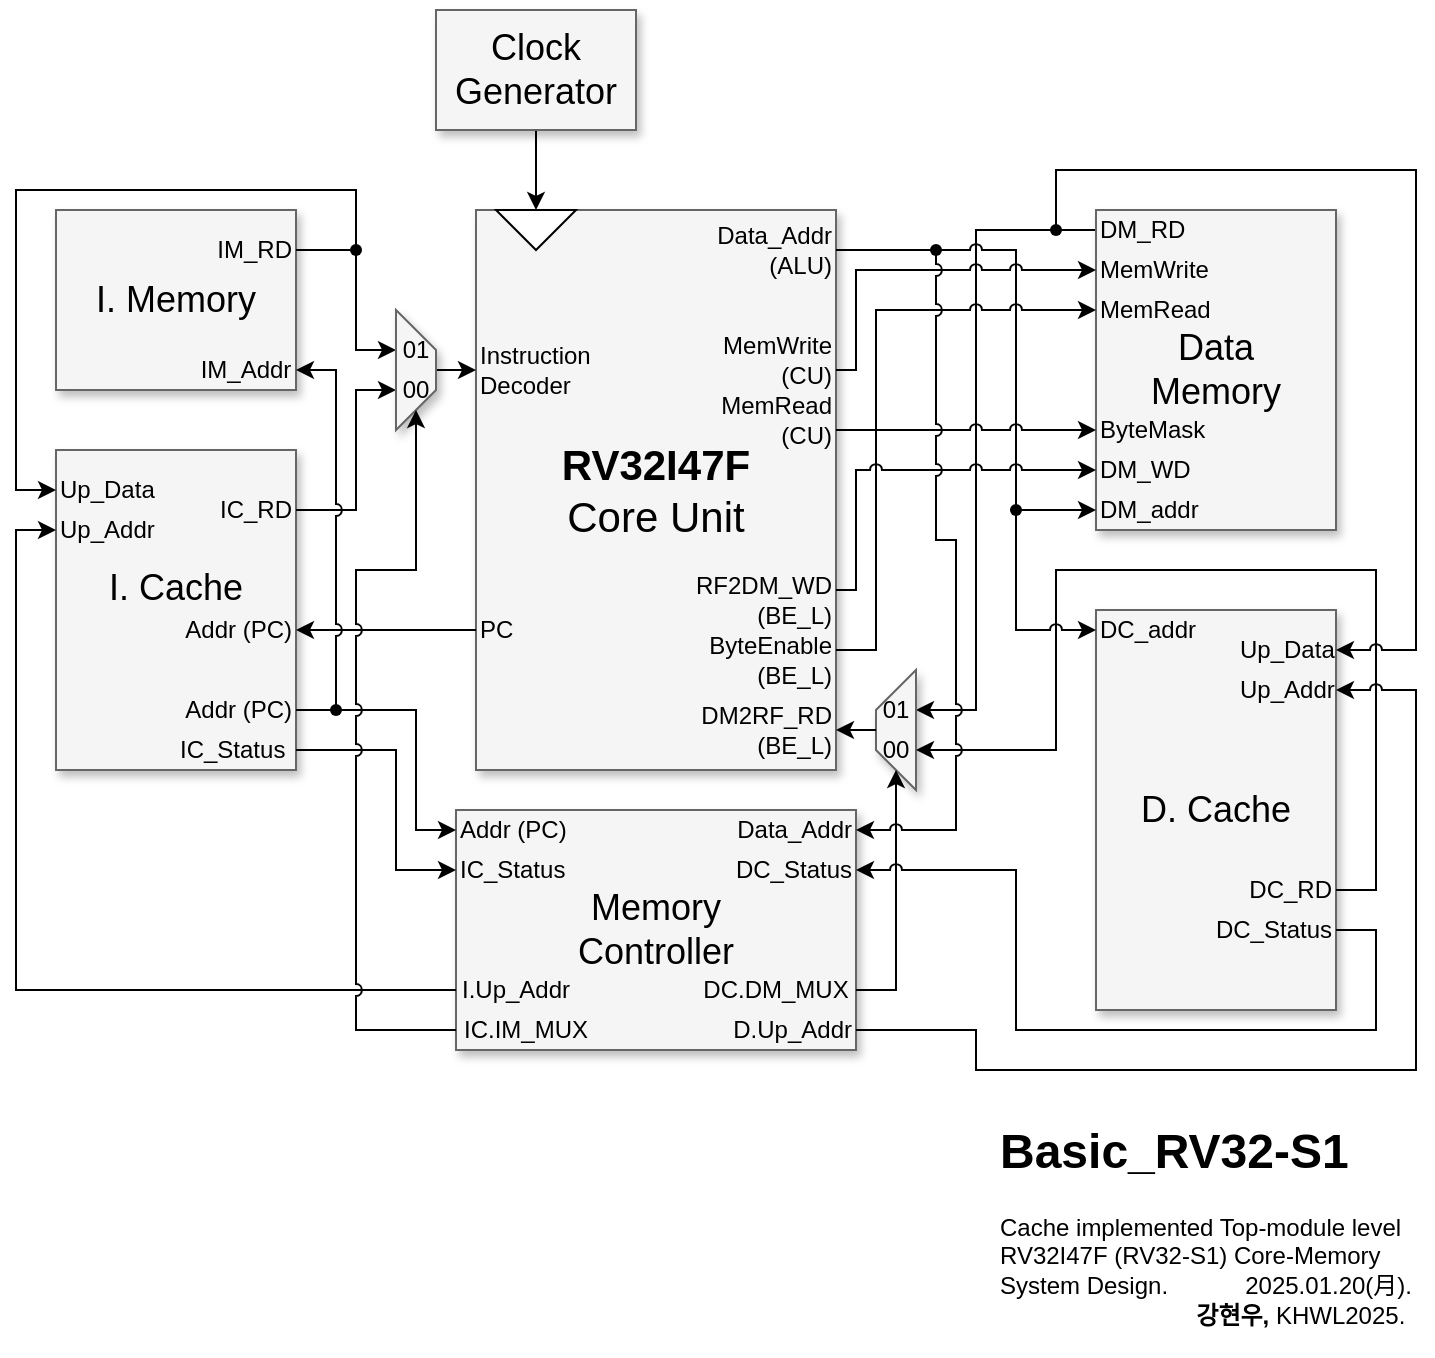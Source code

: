 <mxfile version="26.0.6">
  <diagram name="Page-1" id="90a13364-a465-7bf4-72fc-28e22215d7a0">
    <mxGraphModel dx="729" dy="1194" grid="1" gridSize="10" guides="1" tooltips="1" connect="1" arrows="1" fold="1" page="1" pageScale="1.5" pageWidth="1169" pageHeight="826" background="none" math="0" shadow="0">
      <root>
        <mxCell id="0" style=";html=1;" />
        <mxCell id="1" style=";html=1;" parent="0" />
        <mxCell id="vSUFQTlU9pvVbKKtqVWv-30" value="" style="group" parent="1" vertex="1" connectable="0">
          <mxGeometry x="1080" y="640" width="120" height="200" as="geometry" />
        </mxCell>
        <mxCell id="3a17f1ce550125da-5" value="D. Cache" style="whiteSpace=wrap;html=1;shadow=1;fontSize=18;fillColor=#f5f5f5;strokeColor=#666666;container=0;" parent="vSUFQTlU9pvVbKKtqVWv-30" vertex="1">
          <mxGeometry width="120" height="200" as="geometry" />
        </mxCell>
        <mxCell id="TZqJoyw8SQo_n2cczf-P-13" value="DC_addr" style="text;html=1;align=left;verticalAlign=middle;whiteSpace=wrap;rounded=0;container=0;" parent="vSUFQTlU9pvVbKKtqVWv-30" vertex="1">
          <mxGeometry width="60" height="20" as="geometry" />
        </mxCell>
        <mxCell id="TZqJoyw8SQo_n2cczf-P-17" value="DC_RD" style="text;html=1;align=right;verticalAlign=middle;whiteSpace=wrap;rounded=0;container=0;" parent="vSUFQTlU9pvVbKKtqVWv-30" vertex="1">
          <mxGeometry x="70" y="130" width="50" height="20" as="geometry" />
        </mxCell>
        <mxCell id="TZqJoyw8SQo_n2cczf-P-18" value="DC_Status" style="text;html=1;align=right;verticalAlign=middle;whiteSpace=wrap;rounded=0;container=0;" parent="vSUFQTlU9pvVbKKtqVWv-30" vertex="1">
          <mxGeometry x="60" y="150" width="60" height="20" as="geometry" />
        </mxCell>
        <mxCell id="TZqJoyw8SQo_n2cczf-P-19" value="Up_Addr" style="text;html=1;align=left;verticalAlign=middle;whiteSpace=wrap;rounded=0;container=0;" parent="vSUFQTlU9pvVbKKtqVWv-30" vertex="1">
          <mxGeometry x="70" y="30" width="50" height="20" as="geometry" />
        </mxCell>
        <mxCell id="TZqJoyw8SQo_n2cczf-P-20" value="Up_Data" style="text;html=1;align=left;verticalAlign=middle;whiteSpace=wrap;rounded=0;container=0;" parent="vSUFQTlU9pvVbKKtqVWv-30" vertex="1">
          <mxGeometry x="70" y="10" width="50" height="20" as="geometry" />
        </mxCell>
        <mxCell id="3a17f1ce550125da-2" value="&lt;div&gt;&lt;font style=&quot;font-size: 21px;&quot;&gt;&lt;b&gt;RV32I47&lt;/b&gt;&lt;/font&gt;&lt;b style=&quot;font-size: 21px; background-color: transparent;&quot;&gt;F&lt;/b&gt;&lt;/div&gt;&lt;div&gt;&lt;font style=&quot;font-size: 21px;&quot;&gt;Core Unit&lt;/font&gt;&lt;/div&gt;" style="whiteSpace=wrap;html=1;shadow=1;fontSize=18;fillColor=#f5f5f5;strokeColor=#666666;" parent="1" vertex="1">
          <mxGeometry x="770" y="440" width="180" height="280" as="geometry" />
        </mxCell>
        <mxCell id="3a17f1ce550125da-10" value="Memory&lt;div&gt;Controller&lt;/div&gt;" style="whiteSpace=wrap;html=1;shadow=1;fontSize=18;fillColor=#f5f5f5;strokeColor=#666666;" parent="1" vertex="1">
          <mxGeometry x="760" y="740" width="200" height="120" as="geometry" />
        </mxCell>
        <mxCell id="0PxaPcuy5lQX8IVzOLOX-10" style="edgeStyle=orthogonalEdgeStyle;rounded=0;orthogonalLoop=1;jettySize=auto;html=1;entryX=0;entryY=0.5;entryDx=0;entryDy=0;" parent="1" source="3a17f1ce550125da-11" target="0PxaPcuy5lQX8IVzOLOX-9" edge="1">
          <mxGeometry relative="1" as="geometry" />
        </mxCell>
        <mxCell id="3a17f1ce550125da-11" value="Clock&lt;div&gt;Generator&lt;/div&gt;" style="whiteSpace=wrap;html=1;shadow=1;fontSize=18;fillColor=#f5f5f5;strokeColor=#666666;" parent="1" vertex="1">
          <mxGeometry x="750" y="340" width="100" height="60" as="geometry" />
        </mxCell>
        <mxCell id="vSUFQTlU9pvVbKKtqVWv-22" style="edgeStyle=orthogonalEdgeStyle;rounded=0;orthogonalLoop=1;jettySize=auto;html=1;entryX=1;entryY=0.5;entryDx=0;entryDy=0;" parent="1" source="yzXIWAhKr3S2XXen1-xH-17" target="I2NlqOw4OFW8eWiskqis-12" edge="1">
          <mxGeometry relative="1" as="geometry">
            <Array as="points">
              <mxPoint x="1020" y="450" />
              <mxPoint x="1020" y="690" />
            </Array>
          </mxGeometry>
        </mxCell>
        <mxCell id="0PxaPcuy5lQX8IVzOLOX-1" value="" style="group" parent="1" vertex="1" connectable="0">
          <mxGeometry x="560" y="440" width="120" height="90" as="geometry" />
        </mxCell>
        <mxCell id="3a17f1ce550125da-8" value="I. Memory" style="whiteSpace=wrap;html=1;shadow=1;fontSize=18;fillColor=#f5f5f5;strokeColor=#666666;" parent="0PxaPcuy5lQX8IVzOLOX-1" vertex="1">
          <mxGeometry width="120" height="90" as="geometry" />
        </mxCell>
        <mxCell id="yzXIWAhKr3S2XXen1-xH-5" value="IM_RD" style="text;html=1;align=right;verticalAlign=middle;whiteSpace=wrap;rounded=0;" parent="0PxaPcuy5lQX8IVzOLOX-1" vertex="1">
          <mxGeometry x="80" y="10" width="40" height="20" as="geometry" />
        </mxCell>
        <mxCell id="0PxaPcuy5lQX8IVzOLOX-42" value="IM_Addr" style="text;html=1;align=center;verticalAlign=middle;whiteSpace=wrap;rounded=0;" parent="0PxaPcuy5lQX8IVzOLOX-1" vertex="1">
          <mxGeometry x="70" y="70" width="50" height="20" as="geometry" />
        </mxCell>
        <mxCell id="0PxaPcuy5lQX8IVzOLOX-2" value="" style="group" parent="1" vertex="1" connectable="0">
          <mxGeometry x="560" y="560" width="120" height="160" as="geometry" />
        </mxCell>
        <mxCell id="0PxaPcuy5lQX8IVzOLOX-3" value="I. Cache&lt;div&gt;&lt;br&gt;&lt;/div&gt;" style="whiteSpace=wrap;html=1;shadow=1;fontSize=18;fillColor=#f5f5f5;strokeColor=#666666;" parent="0PxaPcuy5lQX8IVzOLOX-2" vertex="1">
          <mxGeometry width="120" height="160" as="geometry" />
        </mxCell>
        <mxCell id="0PxaPcuy5lQX8IVzOLOX-4" value="IC_RD" style="text;html=1;align=right;verticalAlign=middle;whiteSpace=wrap;rounded=0;" parent="0PxaPcuy5lQX8IVzOLOX-2" vertex="1">
          <mxGeometry x="80" y="20" width="40" height="20" as="geometry" />
        </mxCell>
        <mxCell id="0PxaPcuy5lQX8IVzOLOX-5" value="Addr (PC)" style="text;html=1;align=right;verticalAlign=middle;whiteSpace=wrap;rounded=0;" parent="0PxaPcuy5lQX8IVzOLOX-2" vertex="1">
          <mxGeometry x="60" y="80" width="60" height="20" as="geometry" />
        </mxCell>
        <mxCell id="0PxaPcuy5lQX8IVzOLOX-19" value="Up_Addr" style="text;html=1;align=left;verticalAlign=middle;whiteSpace=wrap;rounded=0;" parent="0PxaPcuy5lQX8IVzOLOX-2" vertex="1">
          <mxGeometry y="30" width="50" height="20" as="geometry" />
        </mxCell>
        <mxCell id="0PxaPcuy5lQX8IVzOLOX-20" value="IC_Status" style="text;html=1;align=left;verticalAlign=middle;whiteSpace=wrap;rounded=0;" parent="0PxaPcuy5lQX8IVzOLOX-2" vertex="1">
          <mxGeometry x="60" y="140" width="60" height="20" as="geometry" />
        </mxCell>
        <mxCell id="0PxaPcuy5lQX8IVzOLOX-25" value="Up_Data" style="text;html=1;align=left;verticalAlign=middle;whiteSpace=wrap;rounded=0;" parent="0PxaPcuy5lQX8IVzOLOX-2" vertex="1">
          <mxGeometry y="10" width="50" height="20" as="geometry" />
        </mxCell>
        <mxCell id="TZqJoyw8SQo_n2cczf-P-25" value="Addr (PC)" style="text;html=1;align=right;verticalAlign=middle;whiteSpace=wrap;rounded=0;" parent="0PxaPcuy5lQX8IVzOLOX-2" vertex="1">
          <mxGeometry x="60" y="120" width="60" height="20" as="geometry" />
        </mxCell>
        <mxCell id="0PxaPcuy5lQX8IVzOLOX-9" value="" style="triangle;whiteSpace=wrap;html=1;rotation=90;" parent="1" vertex="1">
          <mxGeometry x="790" y="430" width="20" height="40" as="geometry" />
        </mxCell>
        <mxCell id="0PxaPcuy5lQX8IVzOLOX-21" value="IC_Status" style="text;html=1;align=left;verticalAlign=middle;whiteSpace=wrap;rounded=0;" parent="1" vertex="1">
          <mxGeometry x="760" y="760" width="60" height="20" as="geometry" />
        </mxCell>
        <mxCell id="yCRBKu3NA8U0qdzCXT5R-9" style="edgeStyle=orthogonalEdgeStyle;rounded=0;orthogonalLoop=1;jettySize=auto;html=1;entryX=0;entryY=0.5;entryDx=0;entryDy=0;exitX=0;exitY=0.5;exitDx=0;exitDy=0;" parent="1" source="0PxaPcuy5lQX8IVzOLOX-22" target="0PxaPcuy5lQX8IVzOLOX-19" edge="1">
          <mxGeometry relative="1" as="geometry">
            <Array as="points">
              <mxPoint x="540" y="830" />
              <mxPoint x="540" y="600" />
            </Array>
          </mxGeometry>
        </mxCell>
        <mxCell id="0PxaPcuy5lQX8IVzOLOX-22" value="I.Up_Addr" style="text;html=1;align=center;verticalAlign=middle;whiteSpace=wrap;rounded=0;" parent="1" vertex="1">
          <mxGeometry x="760" y="820" width="60" height="20" as="geometry" />
        </mxCell>
        <mxCell id="0PxaPcuy5lQX8IVzOLOX-24" style="edgeStyle=orthogonalEdgeStyle;rounded=0;orthogonalLoop=1;jettySize=auto;html=1;entryX=0;entryY=0.5;entryDx=0;entryDy=0;exitX=1;exitY=0.5;exitDx=0;exitDy=0;" parent="1" source="0PxaPcuy5lQX8IVzOLOX-20" target="0PxaPcuy5lQX8IVzOLOX-21" edge="1">
          <mxGeometry relative="1" as="geometry">
            <Array as="points">
              <mxPoint x="730" y="710" />
              <mxPoint x="730" y="770" />
            </Array>
          </mxGeometry>
        </mxCell>
        <mxCell id="0PxaPcuy5lQX8IVzOLOX-46" value="Instruction&lt;br&gt;Decoder" style="text;html=1;align=left;verticalAlign=middle;whiteSpace=wrap;rounded=0;" parent="1" vertex="1">
          <mxGeometry x="770" y="510" width="60" height="20" as="geometry" />
        </mxCell>
        <mxCell id="yCRBKu3NA8U0qdzCXT5R-3" style="edgeStyle=orthogonalEdgeStyle;rounded=0;orthogonalLoop=1;jettySize=auto;html=1;entryX=0;entryY=0.5;entryDx=0;entryDy=0;jumpStyle=arc;" parent="1" source="TZqJoyw8SQo_n2cczf-P-30" target="0PxaPcuy5lQX8IVzOLOX-25" edge="1">
          <mxGeometry relative="1" as="geometry">
            <Array as="points">
              <mxPoint x="710" y="430" />
              <mxPoint x="540" y="430" />
              <mxPoint x="540" y="580" />
            </Array>
          </mxGeometry>
        </mxCell>
        <mxCell id="TZqJoyw8SQo_n2cczf-P-24" style="edgeStyle=orthogonalEdgeStyle;rounded=0;orthogonalLoop=1;jettySize=auto;html=1;entryX=1;entryY=0.5;entryDx=0;entryDy=0;fontFamily=Helvetica;fontSize=12;fontColor=default;" parent="1" source="TZqJoyw8SQo_n2cczf-P-5" target="0PxaPcuy5lQX8IVzOLOX-5" edge="1">
          <mxGeometry relative="1" as="geometry" />
        </mxCell>
        <mxCell id="TZqJoyw8SQo_n2cczf-P-5" value="PC" style="text;html=1;align=left;verticalAlign=middle;whiteSpace=wrap;rounded=0;" parent="1" vertex="1">
          <mxGeometry x="770" y="640" width="20" height="20" as="geometry" />
        </mxCell>
        <mxCell id="TZqJoyw8SQo_n2cczf-P-7" value="Addr (PC)" style="text;html=1;align=left;verticalAlign=middle;whiteSpace=wrap;rounded=0;" parent="1" vertex="1">
          <mxGeometry x="760" y="740" width="60" height="20" as="geometry" />
        </mxCell>
        <mxCell id="TZqJoyw8SQo_n2cczf-P-26" style="edgeStyle=orthogonalEdgeStyle;rounded=0;orthogonalLoop=1;jettySize=auto;html=1;entryX=0;entryY=0.5;entryDx=0;entryDy=0;fontFamily=Helvetica;fontSize=12;fontColor=default;" parent="1" source="TZqJoyw8SQo_n2cczf-P-25" target="TZqJoyw8SQo_n2cczf-P-7" edge="1">
          <mxGeometry relative="1" as="geometry">
            <Array as="points">
              <mxPoint x="740" y="690" />
              <mxPoint x="740" y="750" />
            </Array>
          </mxGeometry>
        </mxCell>
        <mxCell id="TZqJoyw8SQo_n2cczf-P-28" value="" style="shape=waypoint;sketch=0;size=6;pointerEvents=1;points=[];fillColor=none;resizable=0;rotatable=0;perimeter=centerPerimeter;snapToPoint=1;align=center;verticalAlign=top;fontFamily=Helvetica;fontSize=12;fontColor=default;" parent="1" vertex="1">
          <mxGeometry x="690" y="680" width="20" height="20" as="geometry" />
        </mxCell>
        <mxCell id="TZqJoyw8SQo_n2cczf-P-29" style="edgeStyle=orthogonalEdgeStyle;rounded=0;orthogonalLoop=1;jettySize=auto;html=1;entryX=0;entryY=0.5;entryDx=0;entryDy=0;fontFamily=Helvetica;fontSize=12;fontColor=default;exitX=1;exitY=0.5;exitDx=0;exitDy=0;" parent="1" source="yzXIWAhKr3S2XXen1-xH-5" target="I2NlqOw4OFW8eWiskqis-13" edge="1">
          <mxGeometry relative="1" as="geometry">
            <Array as="points">
              <mxPoint x="710" y="460" />
              <mxPoint x="710" y="510" />
            </Array>
          </mxGeometry>
        </mxCell>
        <mxCell id="TZqJoyw8SQo_n2cczf-P-30" value="" style="shape=waypoint;sketch=0;size=6;pointerEvents=1;points=[];fillColor=none;resizable=0;rotatable=0;perimeter=centerPerimeter;snapToPoint=1;align=center;verticalAlign=top;fontFamily=Helvetica;fontSize=12;fontColor=default;" parent="1" vertex="1">
          <mxGeometry x="700" y="450" width="20" height="20" as="geometry" />
        </mxCell>
        <mxCell id="TZqJoyw8SQo_n2cczf-P-36" style="edgeStyle=orthogonalEdgeStyle;rounded=0;orthogonalLoop=1;jettySize=auto;html=1;entryX=0;entryY=0.5;entryDx=0;entryDy=0;fontFamily=Helvetica;fontSize=12;fontColor=default;exitX=0.5;exitY=0;exitDx=0;exitDy=0;" parent="1" source="TZqJoyw8SQo_n2cczf-P-31" target="0PxaPcuy5lQX8IVzOLOX-46" edge="1">
          <mxGeometry relative="1" as="geometry" />
        </mxCell>
        <mxCell id="TZqJoyw8SQo_n2cczf-P-35" style="edgeStyle=orthogonalEdgeStyle;rounded=0;orthogonalLoop=1;jettySize=auto;html=1;entryX=0;entryY=0.5;entryDx=0;entryDy=0;fontFamily=Helvetica;fontSize=12;fontColor=default;" parent="1" source="0PxaPcuy5lQX8IVzOLOX-4" target="TZqJoyw8SQo_n2cczf-P-34" edge="1">
          <mxGeometry relative="1" as="geometry">
            <Array as="points">
              <mxPoint x="710" y="590" />
              <mxPoint x="710" y="530" />
            </Array>
          </mxGeometry>
        </mxCell>
        <mxCell id="TZqJoyw8SQo_n2cczf-P-37" value="" style="group" parent="1" vertex="1" connectable="0">
          <mxGeometry x="730" y="490" width="20" height="60" as="geometry" />
        </mxCell>
        <mxCell id="TZqJoyw8SQo_n2cczf-P-31" value="" style="shape=trapezoid;perimeter=trapezoidPerimeter;whiteSpace=wrap;html=1;fixedSize=1;pointerEvents=0;align=center;verticalAlign=top;fontFamily=Helvetica;fontSize=12;fontColor=#333333;fillColor=#f5f5f5;strokeColor=#666666;shadow=1;rotation=90;" parent="TZqJoyw8SQo_n2cczf-P-37" vertex="1">
          <mxGeometry x="-20" y="20" width="60" height="20" as="geometry" />
        </mxCell>
        <mxCell id="TZqJoyw8SQo_n2cczf-P-34" value="&lt;span style=&quot;background-color: transparent;&quot;&gt;00&lt;/span&gt;" style="text;html=1;align=center;verticalAlign=middle;whiteSpace=wrap;rounded=0;fontFamily=Helvetica;fontSize=12;fontColor=default;" parent="TZqJoyw8SQo_n2cczf-P-37" vertex="1">
          <mxGeometry y="30" width="20" height="20" as="geometry" />
        </mxCell>
        <mxCell id="I2NlqOw4OFW8eWiskqis-13" value="&lt;span style=&quot;background-color: transparent;&quot;&gt;01&lt;/span&gt;" style="text;html=1;align=center;verticalAlign=middle;whiteSpace=wrap;rounded=0;fontFamily=Helvetica;fontSize=12;fontColor=default;" vertex="1" parent="TZqJoyw8SQo_n2cczf-P-37">
          <mxGeometry y="10" width="20" height="20" as="geometry" />
        </mxCell>
        <mxCell id="TZqJoyw8SQo_n2cczf-P-27" style="edgeStyle=orthogonalEdgeStyle;rounded=0;orthogonalLoop=1;jettySize=auto;html=1;entryX=1;entryY=0.5;entryDx=0;entryDy=0;fontFamily=Helvetica;fontSize=12;fontColor=default;jumpStyle=arc;" parent="1" source="TZqJoyw8SQo_n2cczf-P-25" target="0PxaPcuy5lQX8IVzOLOX-42" edge="1">
          <mxGeometry relative="1" as="geometry">
            <Array as="points">
              <mxPoint x="700" y="690" />
              <mxPoint x="700" y="520" />
            </Array>
          </mxGeometry>
        </mxCell>
        <mxCell id="TZqJoyw8SQo_n2cczf-P-41" style="edgeStyle=orthogonalEdgeStyle;rounded=0;orthogonalLoop=1;jettySize=auto;html=1;entryX=1;entryY=0.5;entryDx=0;entryDy=0;fontFamily=Helvetica;fontSize=12;fontColor=default;jumpStyle=arc;exitX=0;exitY=0.5;exitDx=0;exitDy=0;" parent="1" source="TZqJoyw8SQo_n2cczf-P-40" target="TZqJoyw8SQo_n2cczf-P-31" edge="1">
          <mxGeometry relative="1" as="geometry">
            <Array as="points">
              <mxPoint x="710" y="850" />
              <mxPoint x="710" y="620" />
              <mxPoint x="740" y="620" />
            </Array>
          </mxGeometry>
        </mxCell>
        <mxCell id="TZqJoyw8SQo_n2cczf-P-40" value="IC.IM_MUX" style="text;html=1;align=center;verticalAlign=middle;whiteSpace=wrap;rounded=0;" parent="1" vertex="1">
          <mxGeometry x="760" y="840" width="70" height="20" as="geometry" />
        </mxCell>
        <mxCell id="vSUFQTlU9pvVbKKtqVWv-1" value="DC_Status" style="text;html=1;align=right;verticalAlign=middle;whiteSpace=wrap;rounded=0;" parent="1" vertex="1">
          <mxGeometry x="900" y="760" width="60" height="20" as="geometry" />
        </mxCell>
        <mxCell id="vSUFQTlU9pvVbKKtqVWv-4" value="&lt;div&gt;DM2RF_RD&lt;/div&gt;(BE_L)" style="text;html=1;align=right;verticalAlign=middle;whiteSpace=wrap;rounded=0;" parent="1" vertex="1">
          <mxGeometry x="880" y="685" width="70" height="30" as="geometry" />
        </mxCell>
        <mxCell id="vSUFQTlU9pvVbKKtqVWv-8" value="MemWrite&lt;div&gt;(CU)&lt;/div&gt;" style="text;html=1;align=right;verticalAlign=middle;whiteSpace=wrap;rounded=0;" parent="1" vertex="1">
          <mxGeometry x="890" y="500" width="60" height="30" as="geometry" />
        </mxCell>
        <mxCell id="vSUFQTlU9pvVbKKtqVWv-9" value="MemRead&lt;div&gt;(CU)&lt;/div&gt;" style="text;html=1;align=right;verticalAlign=middle;whiteSpace=wrap;rounded=0;" parent="1" vertex="1">
          <mxGeometry x="890" y="530" width="60" height="30" as="geometry" />
        </mxCell>
        <mxCell id="vSUFQTlU9pvVbKKtqVWv-12" value="&lt;div&gt;ByteEnable&lt;/div&gt;(BE_L)" style="text;html=1;align=right;verticalAlign=middle;whiteSpace=wrap;rounded=0;" parent="1" vertex="1">
          <mxGeometry x="880" y="650" width="70" height="30" as="geometry" />
        </mxCell>
        <mxCell id="vSUFQTlU9pvVbKKtqVWv-15" value="RF2DM_WD&lt;div&gt;(BE_L)&lt;/div&gt;" style="text;html=1;align=right;verticalAlign=middle;whiteSpace=wrap;rounded=0;" parent="1" vertex="1">
          <mxGeometry x="880" y="620" width="70" height="30" as="geometry" />
        </mxCell>
        <mxCell id="vSUFQTlU9pvVbKKtqVWv-23" value="" style="group;rotation=-180;" parent="1" vertex="1" connectable="0">
          <mxGeometry x="970" y="670" width="20" height="60" as="geometry" />
        </mxCell>
        <mxCell id="vSUFQTlU9pvVbKKtqVWv-24" value="" style="shape=trapezoid;perimeter=trapezoidPerimeter;whiteSpace=wrap;html=1;fixedSize=1;pointerEvents=0;align=center;verticalAlign=top;fontFamily=Helvetica;fontSize=12;fontColor=#333333;fillColor=#f5f5f5;strokeColor=#666666;shadow=1;rotation=-90;" parent="vSUFQTlU9pvVbKKtqVWv-23" vertex="1">
          <mxGeometry x="-20" y="20" width="60" height="20" as="geometry" />
        </mxCell>
        <mxCell id="vSUFQTlU9pvVbKKtqVWv-25" value="00" style="text;html=1;align=center;verticalAlign=middle;whiteSpace=wrap;rounded=0;fontFamily=Helvetica;fontSize=12;fontColor=default;rotation=0;" parent="vSUFQTlU9pvVbKKtqVWv-23" vertex="1">
          <mxGeometry y="30" width="20" height="20" as="geometry" />
        </mxCell>
        <mxCell id="I2NlqOw4OFW8eWiskqis-12" value="01" style="text;html=1;align=center;verticalAlign=middle;whiteSpace=wrap;rounded=0;fontFamily=Helvetica;fontSize=12;fontColor=default;rotation=0;" vertex="1" parent="vSUFQTlU9pvVbKKtqVWv-23">
          <mxGeometry y="10" width="20" height="20" as="geometry" />
        </mxCell>
        <mxCell id="vSUFQTlU9pvVbKKtqVWv-28" style="edgeStyle=orthogonalEdgeStyle;rounded=0;orthogonalLoop=1;jettySize=auto;html=1;entryX=1;entryY=0.5;entryDx=0;entryDy=0;exitX=0.5;exitY=0;exitDx=0;exitDy=0;" parent="1" source="vSUFQTlU9pvVbKKtqVWv-24" target="vSUFQTlU9pvVbKKtqVWv-4" edge="1">
          <mxGeometry relative="1" as="geometry">
            <Array as="points">
              <mxPoint x="960" y="700" />
              <mxPoint x="960" y="700" />
            </Array>
          </mxGeometry>
        </mxCell>
        <mxCell id="vSUFQTlU9pvVbKKtqVWv-29" value="" style="group" parent="1" vertex="1" connectable="0">
          <mxGeometry x="1080" y="440" width="120" height="160" as="geometry" />
        </mxCell>
        <mxCell id="yzXIWAhKr3S2XXen1-xH-7" value="&lt;font&gt;Data&lt;/font&gt;&lt;div&gt;&lt;font&gt;Memory&lt;/font&gt;&lt;/div&gt;" style="whiteSpace=wrap;html=1;shadow=1;fontSize=18;fillColor=#f5f5f5;strokeColor=#666666;" parent="vSUFQTlU9pvVbKKtqVWv-29" vertex="1">
          <mxGeometry width="120" height="160" as="geometry" />
        </mxCell>
        <mxCell id="yzXIWAhKr3S2XXen1-xH-8" value="MemWrite" style="text;html=1;align=left;verticalAlign=middle;whiteSpace=wrap;rounded=0;" parent="vSUFQTlU9pvVbKKtqVWv-29" vertex="1">
          <mxGeometry y="20" width="60" height="20" as="geometry" />
        </mxCell>
        <mxCell id="yzXIWAhKr3S2XXen1-xH-9" value="MemRead" style="text;html=1;align=left;verticalAlign=middle;whiteSpace=wrap;rounded=0;" parent="vSUFQTlU9pvVbKKtqVWv-29" vertex="1">
          <mxGeometry y="40" width="60" height="20" as="geometry" />
        </mxCell>
        <mxCell id="yzXIWAhKr3S2XXen1-xH-10" value="ByteMask" style="text;html=1;align=left;verticalAlign=middle;whiteSpace=wrap;rounded=0;" parent="vSUFQTlU9pvVbKKtqVWv-29" vertex="1">
          <mxGeometry y="100" width="60" height="20" as="geometry" />
        </mxCell>
        <mxCell id="yzXIWAhKr3S2XXen1-xH-11" value="DM_WD" style="text;html=1;align=left;verticalAlign=middle;whiteSpace=wrap;rounded=0;" parent="vSUFQTlU9pvVbKKtqVWv-29" vertex="1">
          <mxGeometry y="120" width="60" height="20" as="geometry" />
        </mxCell>
        <mxCell id="yzXIWAhKr3S2XXen1-xH-12" value="DM_addr" style="text;html=1;align=left;verticalAlign=middle;whiteSpace=wrap;rounded=0;" parent="vSUFQTlU9pvVbKKtqVWv-29" vertex="1">
          <mxGeometry y="140" width="60" height="20" as="geometry" />
        </mxCell>
        <mxCell id="yzXIWAhKr3S2XXen1-xH-17" value="DM_RD" style="text;html=1;align=left;verticalAlign=middle;whiteSpace=wrap;rounded=0;" parent="vSUFQTlU9pvVbKKtqVWv-29" vertex="1">
          <mxGeometry width="50" height="20" as="geometry" />
        </mxCell>
        <mxCell id="vSUFQTlU9pvVbKKtqVWv-31" style="edgeStyle=orthogonalEdgeStyle;rounded=0;orthogonalLoop=1;jettySize=auto;html=1;entryX=1;entryY=0.5;entryDx=0;entryDy=0;" parent="1" source="TZqJoyw8SQo_n2cczf-P-17" target="vSUFQTlU9pvVbKKtqVWv-25" edge="1">
          <mxGeometry relative="1" as="geometry">
            <Array as="points">
              <mxPoint x="1220" y="780" />
              <mxPoint x="1220" y="620" />
              <mxPoint x="1060" y="620" />
              <mxPoint x="1060" y="710" />
            </Array>
          </mxGeometry>
        </mxCell>
        <mxCell id="I2NlqOw4OFW8eWiskqis-1" value="" style="shape=waypoint;sketch=0;size=6;pointerEvents=1;points=[];fillColor=none;resizable=0;rotatable=0;perimeter=centerPerimeter;snapToPoint=1;" vertex="1" parent="1">
          <mxGeometry x="1050" y="440" width="20" height="20" as="geometry" />
        </mxCell>
        <mxCell id="I2NlqOw4OFW8eWiskqis-2" value="D.Up_Addr" style="text;html=1;align=right;verticalAlign=middle;whiteSpace=wrap;rounded=0;" vertex="1" parent="1">
          <mxGeometry x="890" y="840" width="70" height="20" as="geometry" />
        </mxCell>
        <mxCell id="I2NlqOw4OFW8eWiskqis-4" style="edgeStyle=orthogonalEdgeStyle;rounded=0;orthogonalLoop=1;jettySize=auto;html=1;entryX=0;entryY=0.5;entryDx=0;entryDy=0;" edge="1" parent="1" source="I2NlqOw4OFW8eWiskqis-3" target="vSUFQTlU9pvVbKKtqVWv-24">
          <mxGeometry relative="1" as="geometry" />
        </mxCell>
        <mxCell id="I2NlqOw4OFW8eWiskqis-3" value="DC.DM_MUX" style="text;html=1;align=center;verticalAlign=middle;whiteSpace=wrap;rounded=0;" vertex="1" parent="1">
          <mxGeometry x="880" y="820" width="80" height="20" as="geometry" />
        </mxCell>
        <mxCell id="I2NlqOw4OFW8eWiskqis-8" style="edgeStyle=orthogonalEdgeStyle;rounded=0;orthogonalLoop=1;jettySize=auto;html=1;entryX=0;entryY=0.5;entryDx=0;entryDy=0;jumpStyle=arc;" edge="1" parent="1" source="I2NlqOw4OFW8eWiskqis-7" target="TZqJoyw8SQo_n2cczf-P-13">
          <mxGeometry relative="1" as="geometry">
            <Array as="points">
              <mxPoint x="1040" y="460" />
              <mxPoint x="1040" y="650" />
            </Array>
          </mxGeometry>
        </mxCell>
        <mxCell id="I2NlqOw4OFW8eWiskqis-7" value="Data_Addr&lt;div&gt;(ALU)&lt;/div&gt;" style="text;html=1;align=right;verticalAlign=middle;whiteSpace=wrap;rounded=0;" vertex="1" parent="1">
          <mxGeometry x="890" y="440" width="60" height="40" as="geometry" />
        </mxCell>
        <mxCell id="I2NlqOw4OFW8eWiskqis-10" style="edgeStyle=orthogonalEdgeStyle;rounded=0;orthogonalLoop=1;jettySize=auto;html=1;entryX=0;entryY=0.5;entryDx=0;entryDy=0;" edge="1" parent="1" source="I2NlqOw4OFW8eWiskqis-9" target="yzXIWAhKr3S2XXen1-xH-12">
          <mxGeometry relative="1" as="geometry" />
        </mxCell>
        <mxCell id="I2NlqOw4OFW8eWiskqis-9" value="" style="shape=waypoint;sketch=0;size=6;pointerEvents=1;points=[];fillColor=none;resizable=0;rotatable=0;perimeter=centerPerimeter;snapToPoint=1;" vertex="1" parent="1">
          <mxGeometry x="1030" y="580" width="20" height="20" as="geometry" />
        </mxCell>
        <mxCell id="vSUFQTlU9pvVbKKtqVWv-10" style="edgeStyle=orthogonalEdgeStyle;rounded=0;orthogonalLoop=1;jettySize=auto;html=1;entryX=0;entryY=0.5;entryDx=0;entryDy=0;jumpStyle=arc;" parent="1" source="vSUFQTlU9pvVbKKtqVWv-8" target="yzXIWAhKr3S2XXen1-xH-8" edge="1">
          <mxGeometry relative="1" as="geometry">
            <Array as="points">
              <mxPoint x="960" y="520" />
              <mxPoint x="960" y="470" />
            </Array>
          </mxGeometry>
        </mxCell>
        <mxCell id="vSUFQTlU9pvVbKKtqVWv-11" style="edgeStyle=orthogonalEdgeStyle;rounded=0;orthogonalLoop=1;jettySize=auto;html=1;entryX=0;entryY=0.5;entryDx=0;entryDy=0;jumpStyle=arc;" parent="1" source="vSUFQTlU9pvVbKKtqVWv-9" target="yzXIWAhKr3S2XXen1-xH-9" edge="1">
          <mxGeometry relative="1" as="geometry">
            <Array as="points">
              <mxPoint x="970" y="550" />
              <mxPoint x="970" y="490" />
            </Array>
          </mxGeometry>
        </mxCell>
        <mxCell id="vSUFQTlU9pvVbKKtqVWv-14" style="edgeStyle=orthogonalEdgeStyle;rounded=0;orthogonalLoop=1;jettySize=auto;html=1;entryX=0;entryY=0.5;entryDx=0;entryDy=0;jumpStyle=arc;" parent="1" source="vSUFQTlU9pvVbKKtqVWv-12" target="yzXIWAhKr3S2XXen1-xH-10" edge="1">
          <mxGeometry relative="1" as="geometry">
            <Array as="points">
              <mxPoint x="970" y="660" />
              <mxPoint x="970" y="550" />
            </Array>
          </mxGeometry>
        </mxCell>
        <mxCell id="vSUFQTlU9pvVbKKtqVWv-16" style="edgeStyle=orthogonalEdgeStyle;rounded=0;orthogonalLoop=1;jettySize=auto;html=1;entryX=0;entryY=0.5;entryDx=0;entryDy=0;jumpStyle=arc;" parent="1" source="vSUFQTlU9pvVbKKtqVWv-15" target="yzXIWAhKr3S2XXen1-xH-11" edge="1">
          <mxGeometry relative="1" as="geometry">
            <Array as="points">
              <mxPoint x="960" y="630" />
              <mxPoint x="960" y="570" />
            </Array>
          </mxGeometry>
        </mxCell>
        <mxCell id="vSUFQTlU9pvVbKKtqVWv-3" style="edgeStyle=orthogonalEdgeStyle;rounded=0;orthogonalLoop=1;jettySize=auto;html=1;entryX=1;entryY=0.5;entryDx=0;entryDy=0;jumpStyle=arc;" parent="1" source="TZqJoyw8SQo_n2cczf-P-18" target="vSUFQTlU9pvVbKKtqVWv-1" edge="1">
          <mxGeometry relative="1" as="geometry">
            <Array as="points">
              <mxPoint x="1220" y="800" />
              <mxPoint x="1220" y="850" />
              <mxPoint x="1040" y="850" />
              <mxPoint x="1040" y="770" />
            </Array>
          </mxGeometry>
        </mxCell>
        <mxCell id="I2NlqOw4OFW8eWiskqis-6" style="edgeStyle=orthogonalEdgeStyle;rounded=0;orthogonalLoop=1;jettySize=auto;html=1;entryX=1;entryY=0.5;entryDx=0;entryDy=0;jumpStyle=arc;exitX=1;exitY=0.5;exitDx=0;exitDy=0;" edge="1" parent="1" source="I2NlqOw4OFW8eWiskqis-2" target="TZqJoyw8SQo_n2cczf-P-19">
          <mxGeometry relative="1" as="geometry">
            <Array as="points">
              <mxPoint x="1020" y="850" />
              <mxPoint x="1020" y="870" />
              <mxPoint x="1240" y="870" />
              <mxPoint x="1240" y="680" />
            </Array>
          </mxGeometry>
        </mxCell>
        <mxCell id="vSUFQTlU9pvVbKKtqVWv-6" style="edgeStyle=orthogonalEdgeStyle;rounded=0;orthogonalLoop=1;jettySize=auto;html=1;entryX=1;entryY=0.5;entryDx=0;entryDy=0;jumpStyle=arc;" parent="1" source="I2NlqOw4OFW8eWiskqis-1" target="TZqJoyw8SQo_n2cczf-P-20" edge="1">
          <mxGeometry relative="1" as="geometry">
            <Array as="points">
              <mxPoint x="1060" y="420" />
              <mxPoint x="1240" y="420" />
              <mxPoint x="1240" y="660" />
            </Array>
          </mxGeometry>
        </mxCell>
        <mxCell id="I2NlqOw4OFW8eWiskqis-14" value="&lt;h1 style=&quot;margin-top: 0px;&quot;&gt;Basic_RV32-S1&lt;/h1&gt;&lt;p&gt;Cache implemented Top-module level&lt;br&gt;RV32I47F (RV32-S1) Core-Memory System Design.&lt;/p&gt;&lt;p&gt;&lt;br&gt;&lt;/p&gt;" style="text;html=1;whiteSpace=wrap;overflow=hidden;rounded=0;align=left;" vertex="1" parent="1">
          <mxGeometry x="1030" y="890" width="210" height="120" as="geometry" />
        </mxCell>
        <mxCell id="I2NlqOw4OFW8eWiskqis-15" value="&lt;span style=&quot;&quot;&gt;2025.01.20(月).&lt;/span&gt;&lt;div&gt;&lt;b&gt;강현우,&amp;nbsp;&lt;/b&gt;KHWL2025.&amp;nbsp;&lt;span style=&quot;&quot;&gt;&lt;br&gt;&lt;/span&gt;&lt;/div&gt;" style="text;html=1;align=right;verticalAlign=middle;whiteSpace=wrap;rounded=0;" vertex="1" parent="1">
          <mxGeometry x="1130" y="970" width="110" height="30" as="geometry" />
        </mxCell>
        <mxCell id="I2NlqOw4OFW8eWiskqis-16" value="Data_Addr" style="text;html=1;align=right;verticalAlign=middle;whiteSpace=wrap;rounded=0;" vertex="1" parent="1">
          <mxGeometry x="900" y="740" width="60" height="20" as="geometry" />
        </mxCell>
        <mxCell id="I2NlqOw4OFW8eWiskqis-17" value="" style="shape=waypoint;sketch=0;size=6;pointerEvents=1;points=[];fillColor=none;resizable=0;rotatable=0;perimeter=centerPerimeter;snapToPoint=1;" vertex="1" parent="1">
          <mxGeometry x="990" y="450" width="20" height="20" as="geometry" />
        </mxCell>
        <mxCell id="I2NlqOw4OFW8eWiskqis-18" style="edgeStyle=orthogonalEdgeStyle;rounded=0;orthogonalLoop=1;jettySize=auto;html=1;entryX=1;entryY=0.5;entryDx=0;entryDy=0;jumpStyle=arc;" edge="1" parent="1" source="I2NlqOw4OFW8eWiskqis-17" target="I2NlqOw4OFW8eWiskqis-16">
          <mxGeometry relative="1" as="geometry">
            <Array as="points">
              <mxPoint x="1000" y="605" />
              <mxPoint x="1010" y="605" />
              <mxPoint x="1010" y="750" />
            </Array>
          </mxGeometry>
        </mxCell>
      </root>
    </mxGraphModel>
  </diagram>
</mxfile>
